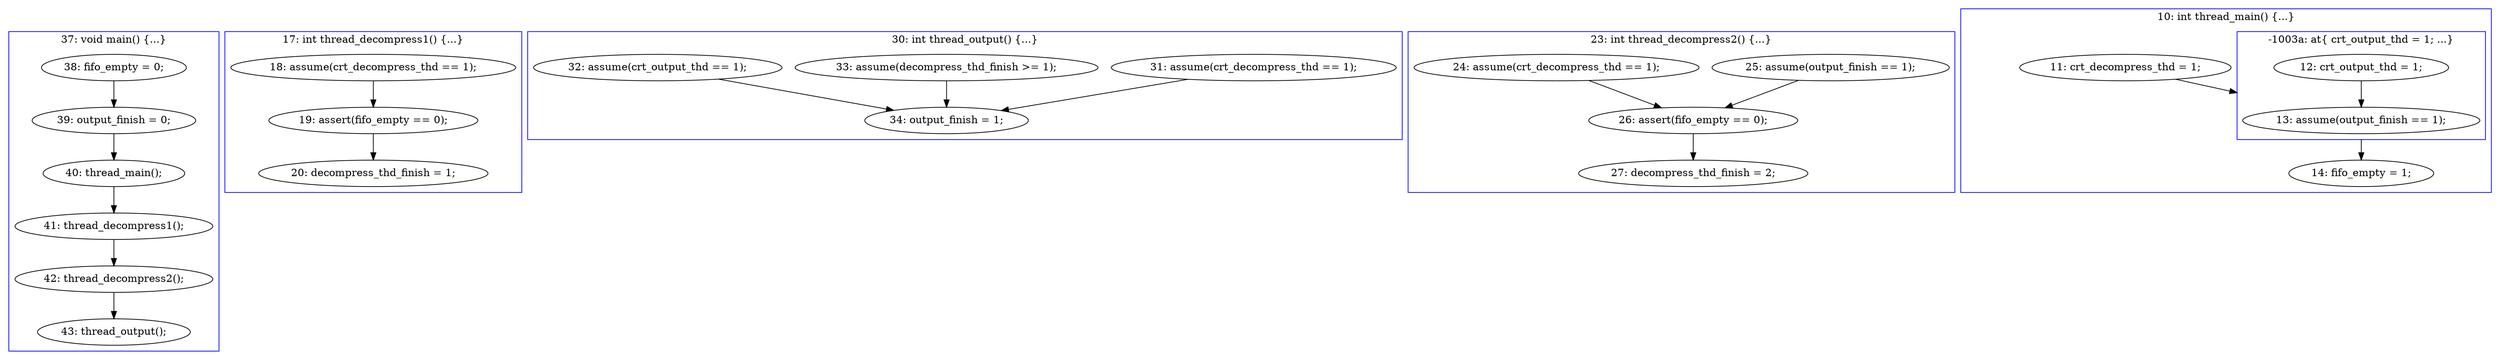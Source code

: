 digraph PartialOrder {
	compound = true
	"38: fifo_empty = 0;" -> "39: output_finish = 0;"
	"19: assert(fifo_empty == 0);" -> "20: decompress_thd_finish = 1;"
	"31: assume(crt_decompress_thd == 1);" -> "34: output_finish = 1;"
	"40: thread_main();" -> "41: thread_decompress1();"
	"33: assume(decompress_thd_finish >= 1);" -> "34: output_finish = 1;"
	"26: assert(fifo_empty == 0);" -> "27: decompress_thd_finish = 2;"
	"42: thread_decompress2();" -> "43: thread_output();"
	"41: thread_decompress1();" -> "42: thread_decompress2();"
	"12: crt_output_thd = 1;" -> "13: assume(output_finish == 1);"
	"25: assume(output_finish == 1);" -> "26: assert(fifo_empty == 0);"
	"39: output_finish = 0;" -> "40: thread_main();"
	"18: assume(crt_decompress_thd == 1);" -> "19: assert(fifo_empty == 0);"
	"13: assume(output_finish == 1);" -> "14: fifo_empty = 1;" [ltail = cluster3]
	"32: assume(crt_output_thd == 1);" -> "34: output_finish = 1;"
	"11: crt_decompress_thd = 1;" -> "13: assume(output_finish == 1);" [lhead = cluster3]
	"24: assume(crt_decompress_thd == 1);" -> "26: assert(fifo_empty == 0);"
	subgraph cluster1 {
		label = "10: int thread_main() {...}"
		color = blue
		"-1003a: at{ crt_output_thd = 1; ...}"  [label = " ", style = invisible]
		"11: crt_decompress_thd = 1;"  [label = "11: crt_decompress_thd = 1;"]
		"14: fifo_empty = 1;"  [label = "14: fifo_empty = 1;"]
		subgraph cluster3 {
			label = "-1003a: at{ crt_output_thd = 1; ...}"
			color = blue
			"13: assume(output_finish == 1);"  [label = "13: assume(output_finish == 1);"]
			"12: crt_output_thd = 1;"  [label = "12: crt_output_thd = 1;"]
		}
	}
	subgraph cluster4 {
		label = "17: int thread_decompress1() {...}"
		color = blue
		"18: assume(crt_decompress_thd == 1);"  [label = "18: assume(crt_decompress_thd == 1);"]
		"20: decompress_thd_finish = 1;"  [label = "20: decompress_thd_finish = 1;"]
		"19: assert(fifo_empty == 0);"  [label = "19: assert(fifo_empty == 0);"]
	}
	subgraph cluster5 {
		label = "23: int thread_decompress2() {...}"
		color = blue
		"26: assert(fifo_empty == 0);"  [label = "26: assert(fifo_empty == 0);"]
		"25: assume(output_finish == 1);"  [label = "25: assume(output_finish == 1);"]
		"27: decompress_thd_finish = 2;"  [label = "27: decompress_thd_finish = 2;"]
		"24: assume(crt_decompress_thd == 1);"  [label = "24: assume(crt_decompress_thd == 1);"]
	}
	subgraph cluster2 {
		label = "37: void main() {...}"
		color = blue
		"42: thread_decompress2();"  [label = "42: thread_decompress2();"]
		"40: thread_main();"  [label = "40: thread_main();"]
		"41: thread_decompress1();"  [label = "41: thread_decompress1();"]
		"43: thread_output();"  [label = "43: thread_output();"]
		"38: fifo_empty = 0;"  [label = "38: fifo_empty = 0;"]
		"39: output_finish = 0;"  [label = "39: output_finish = 0;"]
	}
	subgraph cluster6 {
		label = "30: int thread_output() {...}"
		color = blue
		"34: output_finish = 1;"  [label = "34: output_finish = 1;"]
		"32: assume(crt_output_thd == 1);"  [label = "32: assume(crt_output_thd == 1);"]
		"33: assume(decompress_thd_finish >= 1);"  [label = "33: assume(decompress_thd_finish >= 1);"]
		"31: assume(crt_decompress_thd == 1);"  [label = "31: assume(crt_decompress_thd == 1);"]
	}
}
